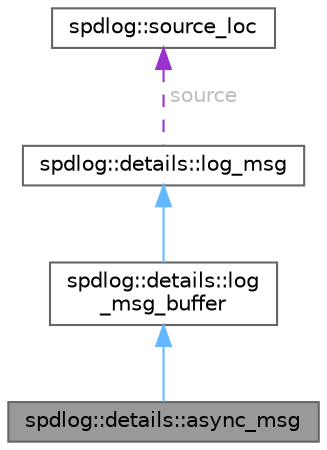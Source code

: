 digraph "spdlog::details::async_msg"
{
 // LATEX_PDF_SIZE
  bgcolor="transparent";
  edge [fontname=Helvetica,fontsize=10,labelfontname=Helvetica,labelfontsize=10];
  node [fontname=Helvetica,fontsize=10,shape=box,height=0.2,width=0.4];
  Node1 [id="Node000001",label="spdlog::details::async_msg",height=0.2,width=0.4,color="gray40", fillcolor="grey60", style="filled", fontcolor="black",tooltip=" "];
  Node2 -> Node1 [id="edge1_Node000001_Node000002",dir="back",color="steelblue1",style="solid",tooltip=" "];
  Node2 [id="Node000002",label="spdlog::details::log\l_msg_buffer",height=0.2,width=0.4,color="gray40", fillcolor="white", style="filled",URL="$classspdlog_1_1details_1_1log__msg__buffer.html",tooltip=" "];
  Node3 -> Node2 [id="edge2_Node000002_Node000003",dir="back",color="steelblue1",style="solid",tooltip=" "];
  Node3 [id="Node000003",label="spdlog::details::log_msg",height=0.2,width=0.4,color="gray40", fillcolor="white", style="filled",URL="$structspdlog_1_1details_1_1log__msg.html",tooltip=" "];
  Node4 -> Node3 [id="edge3_Node000003_Node000004",dir="back",color="darkorchid3",style="dashed",tooltip=" ",label=" source",fontcolor="grey" ];
  Node4 [id="Node000004",label="spdlog::source_loc",height=0.2,width=0.4,color="gray40", fillcolor="white", style="filled",URL="$structspdlog_1_1source__loc.html",tooltip=" "];
}
